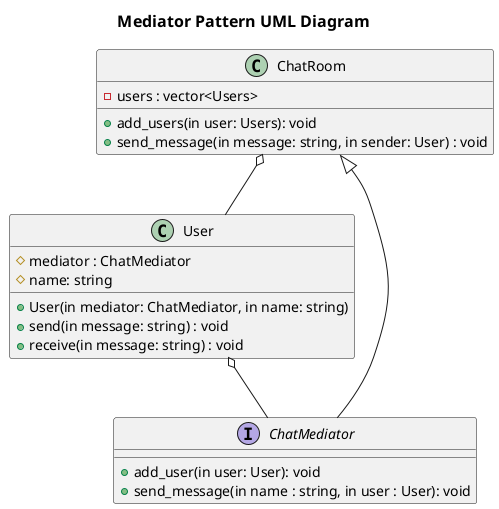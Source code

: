@startuml

skinparam TitleFontSize 16
title "Mediator Pattern UML Diagram"

class User{
    #mediator : ChatMediator
    #name: string
    +User(in mediator: ChatMediator, in name: string)
    +send(in message: string) : void
    +receive(in message: string) : void
}

interface ChatMediator{
    +add_user(in user: User): void
    +send_message(in name : string, in user : User): void
}

class ChatRoom{
    -users : vector<Users>
    +add_users(in user: Users): void
    +send_message(in message: string, in sender: User) : void
}


User o-- ChatMediator
ChatRoom o-- User
ChatRoom <|-- ChatMediator

@enduml